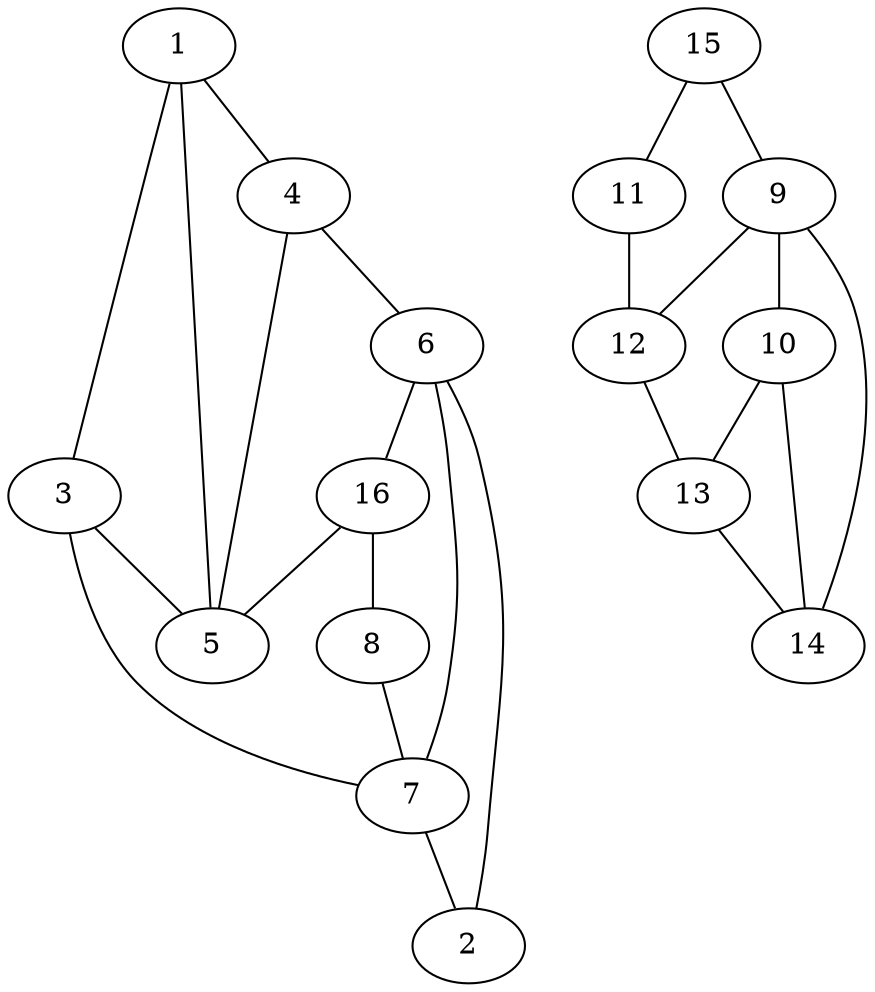 

graph {
    1 -- 3;
    1 -- 4;
    1 -- 5;
    3 -- 5;
    4 -- 5;
    4 -- 6;
    6 -- 7;
    3 -- 7;
    7 -- 2;
    6 -- 2;
    6 -- 16;
    16 -- 8;
    16 -- 5;
    8 -- 7;
    15 -- 9;
    15 -- 11;
    11 -- 12;
    9 -- 10;
    9 -- 12;
    9 -- 14;
    12 -- 13;
    10 -- 13;
    10 -- 14;
    13 -- 14;
}